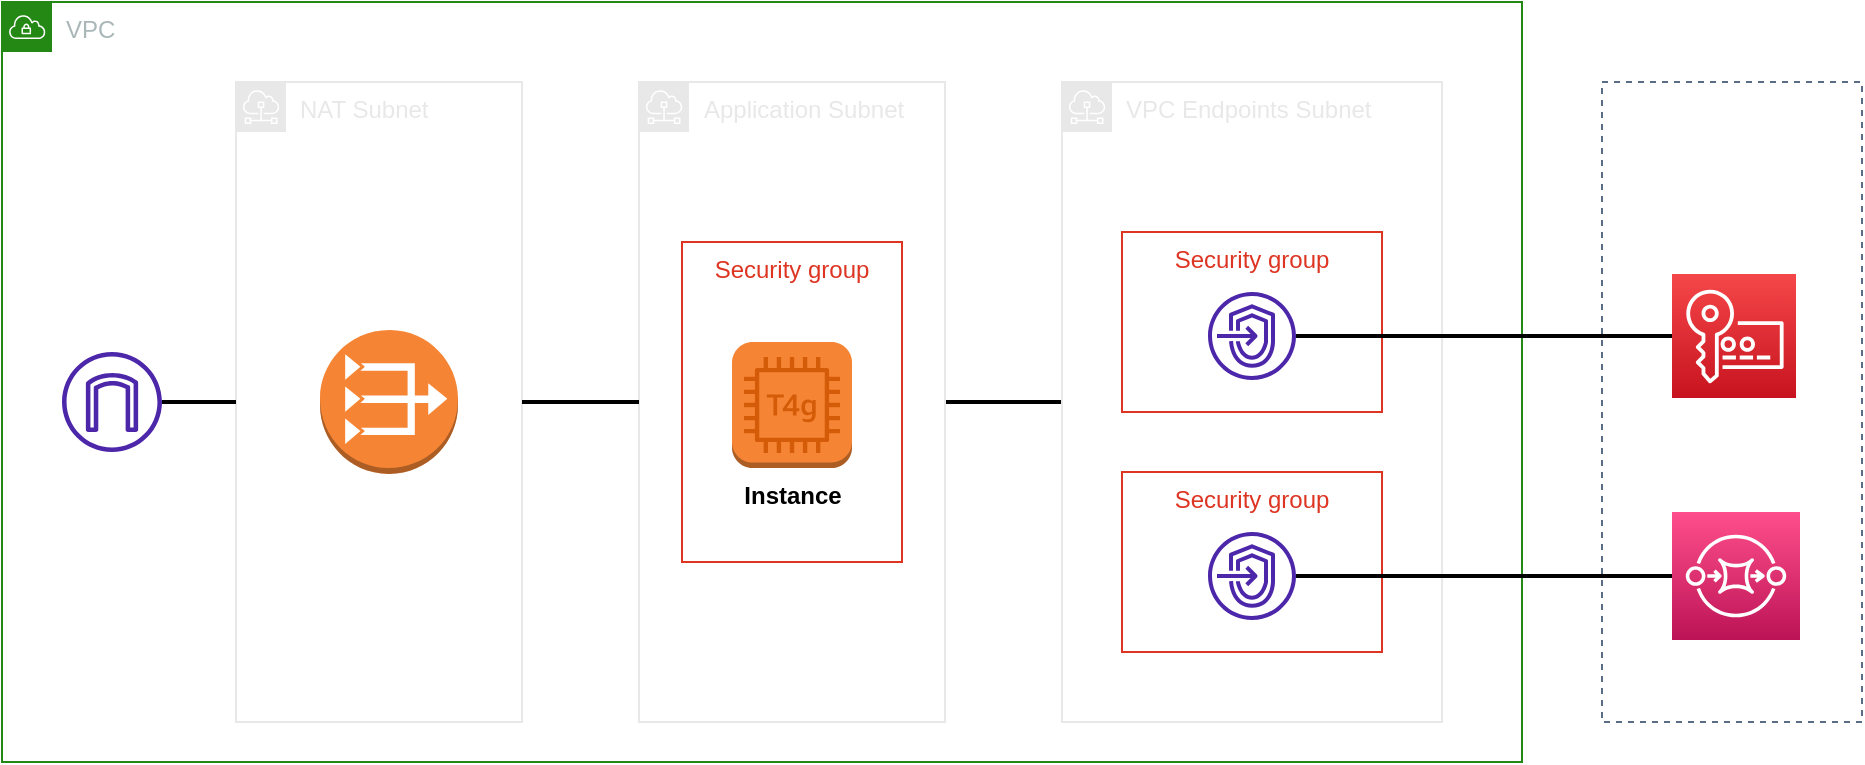 <mxfile version="21.6.8" type="device">
  <diagram id="M5KcEbnYhLTgVG1xcVNz" name="Page-1">
    <mxGraphModel dx="1995" dy="297" grid="1" gridSize="10" guides="1" tooltips="1" connect="1" arrows="1" fold="1" page="0" pageScale="1" pageWidth="850" pageHeight="1100" math="0" shadow="0">
      <root>
        <mxCell id="0" />
        <mxCell id="1" parent="0" />
        <mxCell id="R4oFlvFNNp4HnnG9pWBy-2" value="VPC" style="points=[[0,0],[0.25,0],[0.5,0],[0.75,0],[1,0],[1,0.25],[1,0.5],[1,0.75],[1,1],[0.75,1],[0.5,1],[0.25,1],[0,1],[0,0.75],[0,0.5],[0,0.25]];outlineConnect=0;gradientColor=none;html=1;whiteSpace=wrap;fontSize=12;fontStyle=0;container=1;pointerEvents=0;collapsible=0;recursiveResize=0;shape=mxgraph.aws4.group;grIcon=mxgraph.aws4.group_vpc;strokeColor=#248814;fillColor=none;verticalAlign=top;align=left;spacingLeft=30;fontColor=#AAB7B8;dashed=0;" vertex="1" parent="1">
          <mxGeometry x="-520" y="560" width="760" height="380" as="geometry" />
        </mxCell>
        <mxCell id="R4oFlvFNNp4HnnG9pWBy-4" value="Internet&lt;br&gt;Gateway" style="sketch=0;outlineConnect=0;fontColor=#FFFFFF;gradientColor=none;fillColor=#4D27AA;strokeColor=none;dashed=0;verticalLabelPosition=bottom;verticalAlign=top;align=center;html=1;fontSize=12;fontStyle=1;aspect=fixed;pointerEvents=1;shape=mxgraph.aws4.internet_gateway;" vertex="1" parent="R4oFlvFNNp4HnnG9pWBy-2">
          <mxGeometry x="30" y="175" width="50" height="50" as="geometry" />
        </mxCell>
        <mxCell id="R4oFlvFNNp4HnnG9pWBy-20" value="AWS Services" style="fillColor=none;strokeColor=#5A6C86;dashed=1;verticalAlign=top;fontStyle=0;fontColor=#FFFFFF;whiteSpace=wrap;html=1;" vertex="1" parent="1">
          <mxGeometry x="280" y="600" width="130" height="320" as="geometry" />
        </mxCell>
        <mxCell id="R4oFlvFNNp4HnnG9pWBy-1" value="NAT Subnet" style="sketch=0;outlineConnect=0;gradientColor=none;html=1;whiteSpace=wrap;fontSize=12;fontStyle=0;shape=mxgraph.aws4.group;grIcon=mxgraph.aws4.group_subnet;strokeColor=#E8E8E8;fillColor=none;verticalAlign=top;align=left;spacingLeft=30;fontColor=#E8E8E8;dashed=0;" vertex="1" parent="1">
          <mxGeometry x="-403" y="600" width="143" height="320" as="geometry" />
        </mxCell>
        <mxCell id="R4oFlvFNNp4HnnG9pWBy-3" value="NAT Gateway" style="outlineConnect=0;dashed=0;verticalLabelPosition=bottom;verticalAlign=top;align=center;html=1;shape=mxgraph.aws3.vpc_nat_gateway;fillColor=#F58534;gradientColor=none;fontColor=#FFFFFF;fontStyle=1" vertex="1" parent="1">
          <mxGeometry x="-361" y="724" width="69" height="72" as="geometry" />
        </mxCell>
        <mxCell id="R4oFlvFNNp4HnnG9pWBy-17" style="edgeStyle=orthogonalEdgeStyle;rounded=0;orthogonalLoop=1;jettySize=auto;html=1;strokeWidth=2;endArrow=none;endFill=0;" edge="1" parent="1" source="R4oFlvFNNp4HnnG9pWBy-5" target="R4oFlvFNNp4HnnG9pWBy-6">
          <mxGeometry relative="1" as="geometry" />
        </mxCell>
        <mxCell id="R4oFlvFNNp4HnnG9pWBy-5" value="Application Subnet" style="sketch=0;outlineConnect=0;gradientColor=none;html=1;whiteSpace=wrap;fontSize=12;fontStyle=0;shape=mxgraph.aws4.group;grIcon=mxgraph.aws4.group_subnet;strokeColor=#E8E8E8;fillColor=none;verticalAlign=top;align=left;spacingLeft=30;fontColor=#E8E8E8;dashed=0;" vertex="1" parent="1">
          <mxGeometry x="-201.5" y="600" width="153" height="320" as="geometry" />
        </mxCell>
        <mxCell id="R4oFlvFNNp4HnnG9pWBy-6" value="VPC Endpoints Subnet" style="sketch=0;outlineConnect=0;gradientColor=none;html=1;whiteSpace=wrap;fontSize=12;fontStyle=0;shape=mxgraph.aws4.group;grIcon=mxgraph.aws4.group_subnet;strokeColor=#E8E8E8;fillColor=none;verticalAlign=top;align=left;spacingLeft=30;fontColor=#E8E8E8;dashed=0;" vertex="1" parent="1">
          <mxGeometry x="10" y="600" width="190" height="320" as="geometry" />
        </mxCell>
        <mxCell id="R4oFlvFNNp4HnnG9pWBy-7" value="Security group" style="fillColor=none;strokeColor=#DD3522;verticalAlign=top;fontStyle=0;fontColor=#DD3522;whiteSpace=wrap;html=1;" vertex="1" parent="1">
          <mxGeometry x="40" y="795" width="130" height="90" as="geometry" />
        </mxCell>
        <mxCell id="R4oFlvFNNp4HnnG9pWBy-8" value="Security group" style="fillColor=none;strokeColor=#DD3522;verticalAlign=top;fontStyle=0;fontColor=#DD3522;whiteSpace=wrap;html=1;" vertex="1" parent="1">
          <mxGeometry x="40" y="675" width="130" height="90" as="geometry" />
        </mxCell>
        <mxCell id="R4oFlvFNNp4HnnG9pWBy-9" value="Security group" style="fillColor=none;strokeColor=#DD3522;verticalAlign=top;fontStyle=0;fontColor=#DD3522;whiteSpace=wrap;html=1;" vertex="1" parent="1">
          <mxGeometry x="-180" y="680" width="110" height="160" as="geometry" />
        </mxCell>
        <mxCell id="R4oFlvFNNp4HnnG9pWBy-13" value="Instance" style="outlineConnect=0;dashed=0;verticalLabelPosition=bottom;verticalAlign=top;align=center;html=1;shape=mxgraph.aws3.instance;fillColor=#F58534;gradientColor=none;fontStyle=1" vertex="1" parent="1">
          <mxGeometry x="-155" y="730" width="60" height="63" as="geometry" />
        </mxCell>
        <mxCell id="R4oFlvFNNp4HnnG9pWBy-14" value="" style="sketch=0;outlineConnect=0;fontColor=#232F3E;gradientColor=none;fillColor=#D45B07;strokeColor=none;dashed=0;verticalLabelPosition=bottom;verticalAlign=top;align=center;html=1;fontSize=12;fontStyle=0;aspect=fixed;pointerEvents=1;shape=mxgraph.aws4.t4g_instance;" vertex="1" parent="1">
          <mxGeometry x="-149" y="737.5" width="48" height="48" as="geometry" />
        </mxCell>
        <mxCell id="R4oFlvFNNp4HnnG9pWBy-15" value="KMS" style="sketch=0;points=[[0,0,0],[0.25,0,0],[0.5,0,0],[0.75,0,0],[1,0,0],[0,1,0],[0.25,1,0],[0.5,1,0],[0.75,1,0],[1,1,0],[0,0.25,0],[0,0.5,0],[0,0.75,0],[1,0.25,0],[1,0.5,0],[1,0.75,0]];outlineConnect=0;fontColor=#FFFFFF;gradientColor=#F54749;gradientDirection=north;fillColor=#C7131F;strokeColor=#ffffff;dashed=0;verticalLabelPosition=bottom;verticalAlign=top;align=center;html=1;fontSize=12;fontStyle=1;aspect=fixed;shape=mxgraph.aws4.resourceIcon;resIcon=mxgraph.aws4.key_management_service;" vertex="1" parent="1">
          <mxGeometry x="315" y="696" width="62" height="62" as="geometry" />
        </mxCell>
        <mxCell id="R4oFlvFNNp4HnnG9pWBy-16" value="SQS" style="sketch=0;points=[[0,0,0],[0.25,0,0],[0.5,0,0],[0.75,0,0],[1,0,0],[0,1,0],[0.25,1,0],[0.5,1,0],[0.75,1,0],[1,1,0],[0,0.25,0],[0,0.5,0],[0,0.75,0],[1,0.25,0],[1,0.5,0],[1,0.75,0]];outlineConnect=0;fontColor=#FFFFFF;gradientColor=#FF4F8B;gradientDirection=north;fillColor=#BC1356;strokeColor=#ffffff;dashed=0;verticalLabelPosition=bottom;verticalAlign=top;align=center;html=1;fontSize=12;fontStyle=1;aspect=fixed;shape=mxgraph.aws4.resourceIcon;resIcon=mxgraph.aws4.sqs;" vertex="1" parent="1">
          <mxGeometry x="315" y="815" width="64" height="64" as="geometry" />
        </mxCell>
        <mxCell id="R4oFlvFNNp4HnnG9pWBy-10" value="" style="sketch=0;outlineConnect=0;fontColor=#FFFFFF;gradientColor=none;fillColor=#4D27AA;strokeColor=none;dashed=0;verticalLabelPosition=bottom;verticalAlign=top;align=center;html=1;fontSize=12;fontStyle=0;aspect=fixed;pointerEvents=1;shape=mxgraph.aws4.endpoints;" vertex="1" parent="1">
          <mxGeometry x="83" y="705" width="44" height="44" as="geometry" />
        </mxCell>
        <mxCell id="R4oFlvFNNp4HnnG9pWBy-18" style="edgeStyle=orthogonalEdgeStyle;rounded=0;orthogonalLoop=1;jettySize=auto;html=1;strokeWidth=2;endArrow=none;endFill=0;" edge="1" parent="1" source="R4oFlvFNNp4HnnG9pWBy-1" target="R4oFlvFNNp4HnnG9pWBy-5">
          <mxGeometry relative="1" as="geometry">
            <mxPoint x="3" y="792" as="sourcePoint" />
            <mxPoint x="90" y="792" as="targetPoint" />
          </mxGeometry>
        </mxCell>
        <mxCell id="R4oFlvFNNp4HnnG9pWBy-19" style="edgeStyle=orthogonalEdgeStyle;rounded=0;orthogonalLoop=1;jettySize=auto;html=1;strokeWidth=2;endArrow=none;endFill=0;" edge="1" parent="1" source="R4oFlvFNNp4HnnG9pWBy-4" target="R4oFlvFNNp4HnnG9pWBy-1">
          <mxGeometry relative="1" as="geometry">
            <mxPoint x="-240" y="792" as="sourcePoint" />
            <mxPoint x="-150" y="792" as="targetPoint" />
          </mxGeometry>
        </mxCell>
        <mxCell id="R4oFlvFNNp4HnnG9pWBy-22" style="edgeStyle=orthogonalEdgeStyle;rounded=0;orthogonalLoop=1;jettySize=auto;html=1;strokeWidth=2;endArrow=none;endFill=0;" edge="1" parent="1" source="R4oFlvFNNp4HnnG9pWBy-10" target="R4oFlvFNNp4HnnG9pWBy-15">
          <mxGeometry relative="1" as="geometry">
            <mxPoint x="3" y="792" as="sourcePoint" />
            <mxPoint x="90" y="792" as="targetPoint" />
          </mxGeometry>
        </mxCell>
        <mxCell id="R4oFlvFNNp4HnnG9pWBy-23" value="" style="sketch=0;outlineConnect=0;fontColor=#FFFFFF;gradientColor=none;fillColor=#4D27AA;strokeColor=none;dashed=0;verticalLabelPosition=bottom;verticalAlign=top;align=center;html=1;fontSize=12;fontStyle=0;aspect=fixed;pointerEvents=1;shape=mxgraph.aws4.endpoints;" vertex="1" parent="1">
          <mxGeometry x="83" y="825" width="44" height="44" as="geometry" />
        </mxCell>
        <mxCell id="R4oFlvFNNp4HnnG9pWBy-24" style="edgeStyle=orthogonalEdgeStyle;rounded=0;orthogonalLoop=1;jettySize=auto;html=1;strokeWidth=2;endArrow=none;endFill=0;" edge="1" parent="1" source="R4oFlvFNNp4HnnG9pWBy-23" target="R4oFlvFNNp4HnnG9pWBy-16">
          <mxGeometry relative="1" as="geometry">
            <mxPoint x="188" y="762" as="sourcePoint" />
            <mxPoint x="335" y="762" as="targetPoint" />
          </mxGeometry>
        </mxCell>
      </root>
    </mxGraphModel>
  </diagram>
</mxfile>
